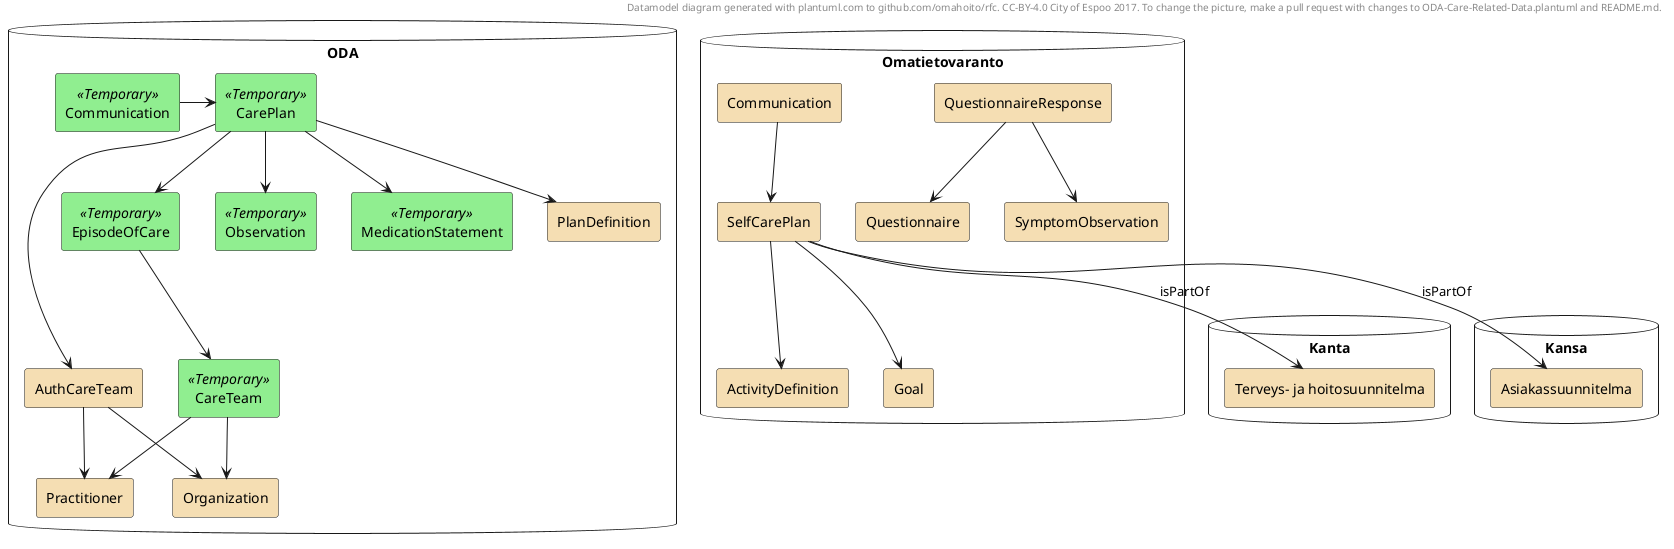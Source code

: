 @startuml

header
Datamodel diagram generated with plantuml.com to github.com/omahoito/rfc. \
CC-BY-4.0 City of Espoo 2017. \
To change the picture, make a pull request with changes to ODA-Care-Related-Data.plantuml and README.md.
endheader

skinparam rectangle {
    BackgroundColor Wheat
}

skinparam rectangle {
	BackgroundColor<<Temporary>> LightGreen
}

database ODA {

rectangle PlanDefinition as odaplandefinition
rectangle AuthCareTeam as odaauthteam
rectangle CareTeam <<Temporary>> as odacareteam
rectangle CarePlan <<Temporary>> as odacareplan
rectangle EpisodeOfCare <<Temporary>> as odaeoc
rectangle Practitioner
rectangle Observation <<Temporary>> as odaobs
rectangle MedicationStatement <<Temporary>> as odamed
rectangle Organization as odaorg
rectangle Communication <<Temporary>> as odacomment
}

odacareplan --> odaeoc
odaeoc --> odacareteam
odacareteam --> Practitioner
odacareteam --> odaorg
odacareplan --> odaauthteam
odaauthteam --> Practitioner
odacareplan --> odaobs
odacareplan --> odamed
odacareplan --> odaplandefinition
odaauthteam --> odaorg
odacomment -right-> odacareplan

database Kanta {

'rectangle Palvelutapahtuma
rectangle "Terveys- ja hoitosuunnitelma" as ths
} 

database Kansa {
rectangle Asiakassuunnitelma
}


database Omatietovaranto {

rectangle SelfCarePlan as kelacareplan
rectangle Questionnaire as q
rectangle QuestionnaireResponse as qr
rectangle ActivityDefinition as ac
rectangle SymptomObservation as so
rectangle Goal
rectangle Communication as kelacomment
}

'kelacareplan --> Palvelutapahtuma
kelacareplan --> ac
kelacareplan --> Goal
kelacareplan --> ths : isPartOf
kelacareplan --> Asiakassuunnitelma : isPartOf
kelacomment --> kelacareplan
qr --> so

qr -down-> q

@enduml